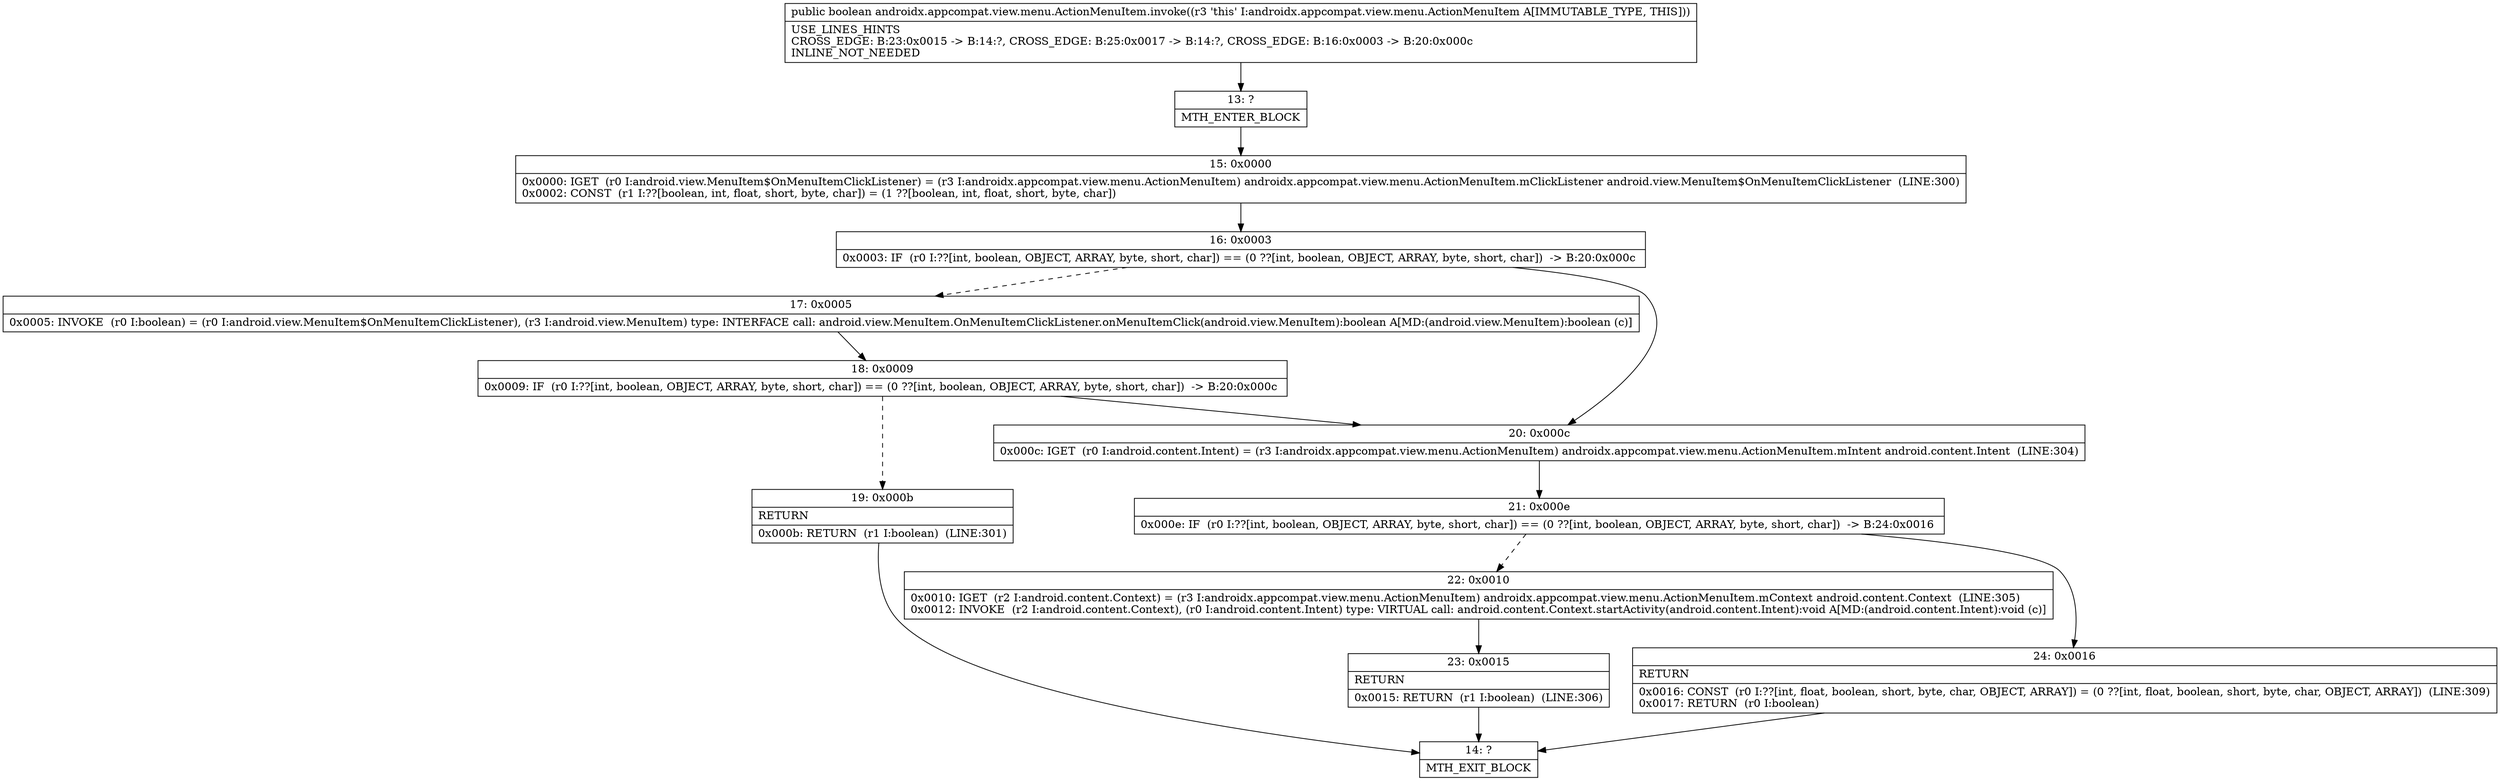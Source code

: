 digraph "CFG forandroidx.appcompat.view.menu.ActionMenuItem.invoke()Z" {
Node_13 [shape=record,label="{13\:\ ?|MTH_ENTER_BLOCK\l}"];
Node_15 [shape=record,label="{15\:\ 0x0000|0x0000: IGET  (r0 I:android.view.MenuItem$OnMenuItemClickListener) = (r3 I:androidx.appcompat.view.menu.ActionMenuItem) androidx.appcompat.view.menu.ActionMenuItem.mClickListener android.view.MenuItem$OnMenuItemClickListener  (LINE:300)\l0x0002: CONST  (r1 I:??[boolean, int, float, short, byte, char]) = (1 ??[boolean, int, float, short, byte, char]) \l}"];
Node_16 [shape=record,label="{16\:\ 0x0003|0x0003: IF  (r0 I:??[int, boolean, OBJECT, ARRAY, byte, short, char]) == (0 ??[int, boolean, OBJECT, ARRAY, byte, short, char])  \-\> B:20:0x000c \l}"];
Node_17 [shape=record,label="{17\:\ 0x0005|0x0005: INVOKE  (r0 I:boolean) = (r0 I:android.view.MenuItem$OnMenuItemClickListener), (r3 I:android.view.MenuItem) type: INTERFACE call: android.view.MenuItem.OnMenuItemClickListener.onMenuItemClick(android.view.MenuItem):boolean A[MD:(android.view.MenuItem):boolean (c)]\l}"];
Node_18 [shape=record,label="{18\:\ 0x0009|0x0009: IF  (r0 I:??[int, boolean, OBJECT, ARRAY, byte, short, char]) == (0 ??[int, boolean, OBJECT, ARRAY, byte, short, char])  \-\> B:20:0x000c \l}"];
Node_19 [shape=record,label="{19\:\ 0x000b|RETURN\l|0x000b: RETURN  (r1 I:boolean)  (LINE:301)\l}"];
Node_14 [shape=record,label="{14\:\ ?|MTH_EXIT_BLOCK\l}"];
Node_20 [shape=record,label="{20\:\ 0x000c|0x000c: IGET  (r0 I:android.content.Intent) = (r3 I:androidx.appcompat.view.menu.ActionMenuItem) androidx.appcompat.view.menu.ActionMenuItem.mIntent android.content.Intent  (LINE:304)\l}"];
Node_21 [shape=record,label="{21\:\ 0x000e|0x000e: IF  (r0 I:??[int, boolean, OBJECT, ARRAY, byte, short, char]) == (0 ??[int, boolean, OBJECT, ARRAY, byte, short, char])  \-\> B:24:0x0016 \l}"];
Node_22 [shape=record,label="{22\:\ 0x0010|0x0010: IGET  (r2 I:android.content.Context) = (r3 I:androidx.appcompat.view.menu.ActionMenuItem) androidx.appcompat.view.menu.ActionMenuItem.mContext android.content.Context  (LINE:305)\l0x0012: INVOKE  (r2 I:android.content.Context), (r0 I:android.content.Intent) type: VIRTUAL call: android.content.Context.startActivity(android.content.Intent):void A[MD:(android.content.Intent):void (c)]\l}"];
Node_23 [shape=record,label="{23\:\ 0x0015|RETURN\l|0x0015: RETURN  (r1 I:boolean)  (LINE:306)\l}"];
Node_24 [shape=record,label="{24\:\ 0x0016|RETURN\l|0x0016: CONST  (r0 I:??[int, float, boolean, short, byte, char, OBJECT, ARRAY]) = (0 ??[int, float, boolean, short, byte, char, OBJECT, ARRAY])  (LINE:309)\l0x0017: RETURN  (r0 I:boolean) \l}"];
MethodNode[shape=record,label="{public boolean androidx.appcompat.view.menu.ActionMenuItem.invoke((r3 'this' I:androidx.appcompat.view.menu.ActionMenuItem A[IMMUTABLE_TYPE, THIS]))  | USE_LINES_HINTS\lCROSS_EDGE: B:23:0x0015 \-\> B:14:?, CROSS_EDGE: B:25:0x0017 \-\> B:14:?, CROSS_EDGE: B:16:0x0003 \-\> B:20:0x000c\lINLINE_NOT_NEEDED\l}"];
MethodNode -> Node_13;Node_13 -> Node_15;
Node_15 -> Node_16;
Node_16 -> Node_17[style=dashed];
Node_16 -> Node_20;
Node_17 -> Node_18;
Node_18 -> Node_19[style=dashed];
Node_18 -> Node_20;
Node_19 -> Node_14;
Node_20 -> Node_21;
Node_21 -> Node_22[style=dashed];
Node_21 -> Node_24;
Node_22 -> Node_23;
Node_23 -> Node_14;
Node_24 -> Node_14;
}


